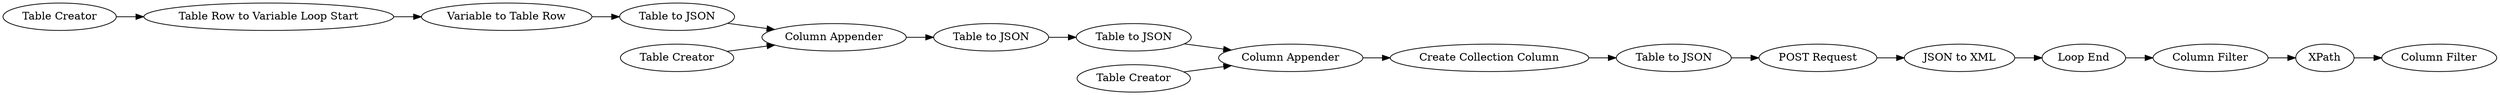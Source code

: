 digraph {
	3 [label="Table Creator"]
	251 [label="Table Row to Variable Loop Start"]
	252 [label="Variable to Table Row"]
	254 [label="Table Creator"]
	270 [label="JSON to XML"]
	271 [label="Table to JSON"]
	272 [label="Column Filter"]
	273 [label="Table Creator"]
	274 [label=XPath]
	275 [label="Loop End"]
	276 [label="Column Appender"]
	277 [label="Column Filter"]
	278 [label="Table to JSON"]
	279 [label="Table to JSON"]
	280 [label="Table to JSON"]
	281 [label="Create Collection Column"]
	282 [label="POST Request"]
	283 [label="Column Appender"]
	3 -> 251
	251 -> 252
	252 -> 278
	254 -> 283
	270 -> 275
	271 -> 282
	272 -> 274
	273 -> 276
	274 -> 277
	275 -> 272
	276 -> 279
	278 -> 276
	279 -> 280
	280 -> 283
	281 -> 271
	282 -> 270
	283 -> 281
	rankdir=LR
}
